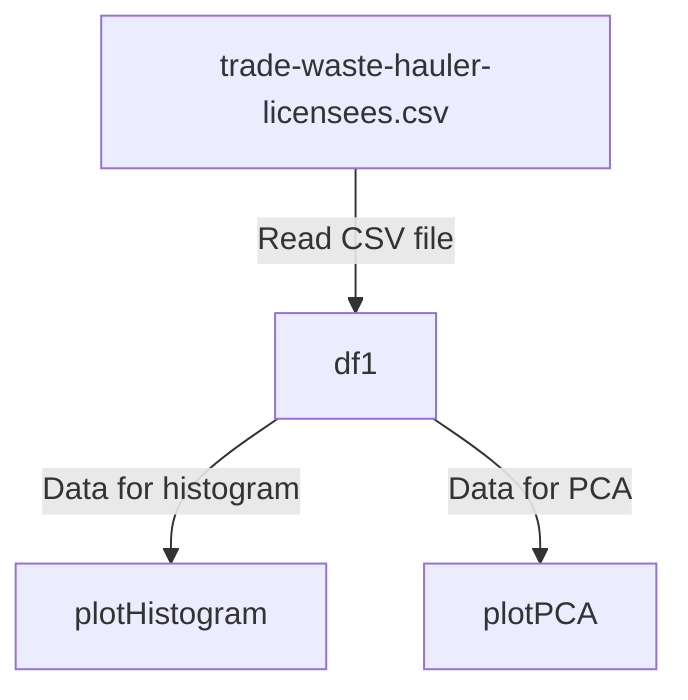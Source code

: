 flowchart TD
  %% Node for Data Source
  A["trade-waste-hauler-licensees.csv"] -->|Read CSV file| B["df1"]
  B -->|Data for histogram| C["plotHistogram"]
  B -->|Data for PCA| D["plotPCA"]

  %% Comments
  %% A: Represents the data source file containing trade waste hauler licensees data
  %% B: Represents the DataFrame 'df1' where data is stored after being read from CSV
  %% C: Represents the function used for plotting histograms
  %% D: Represents the PCA analysis function